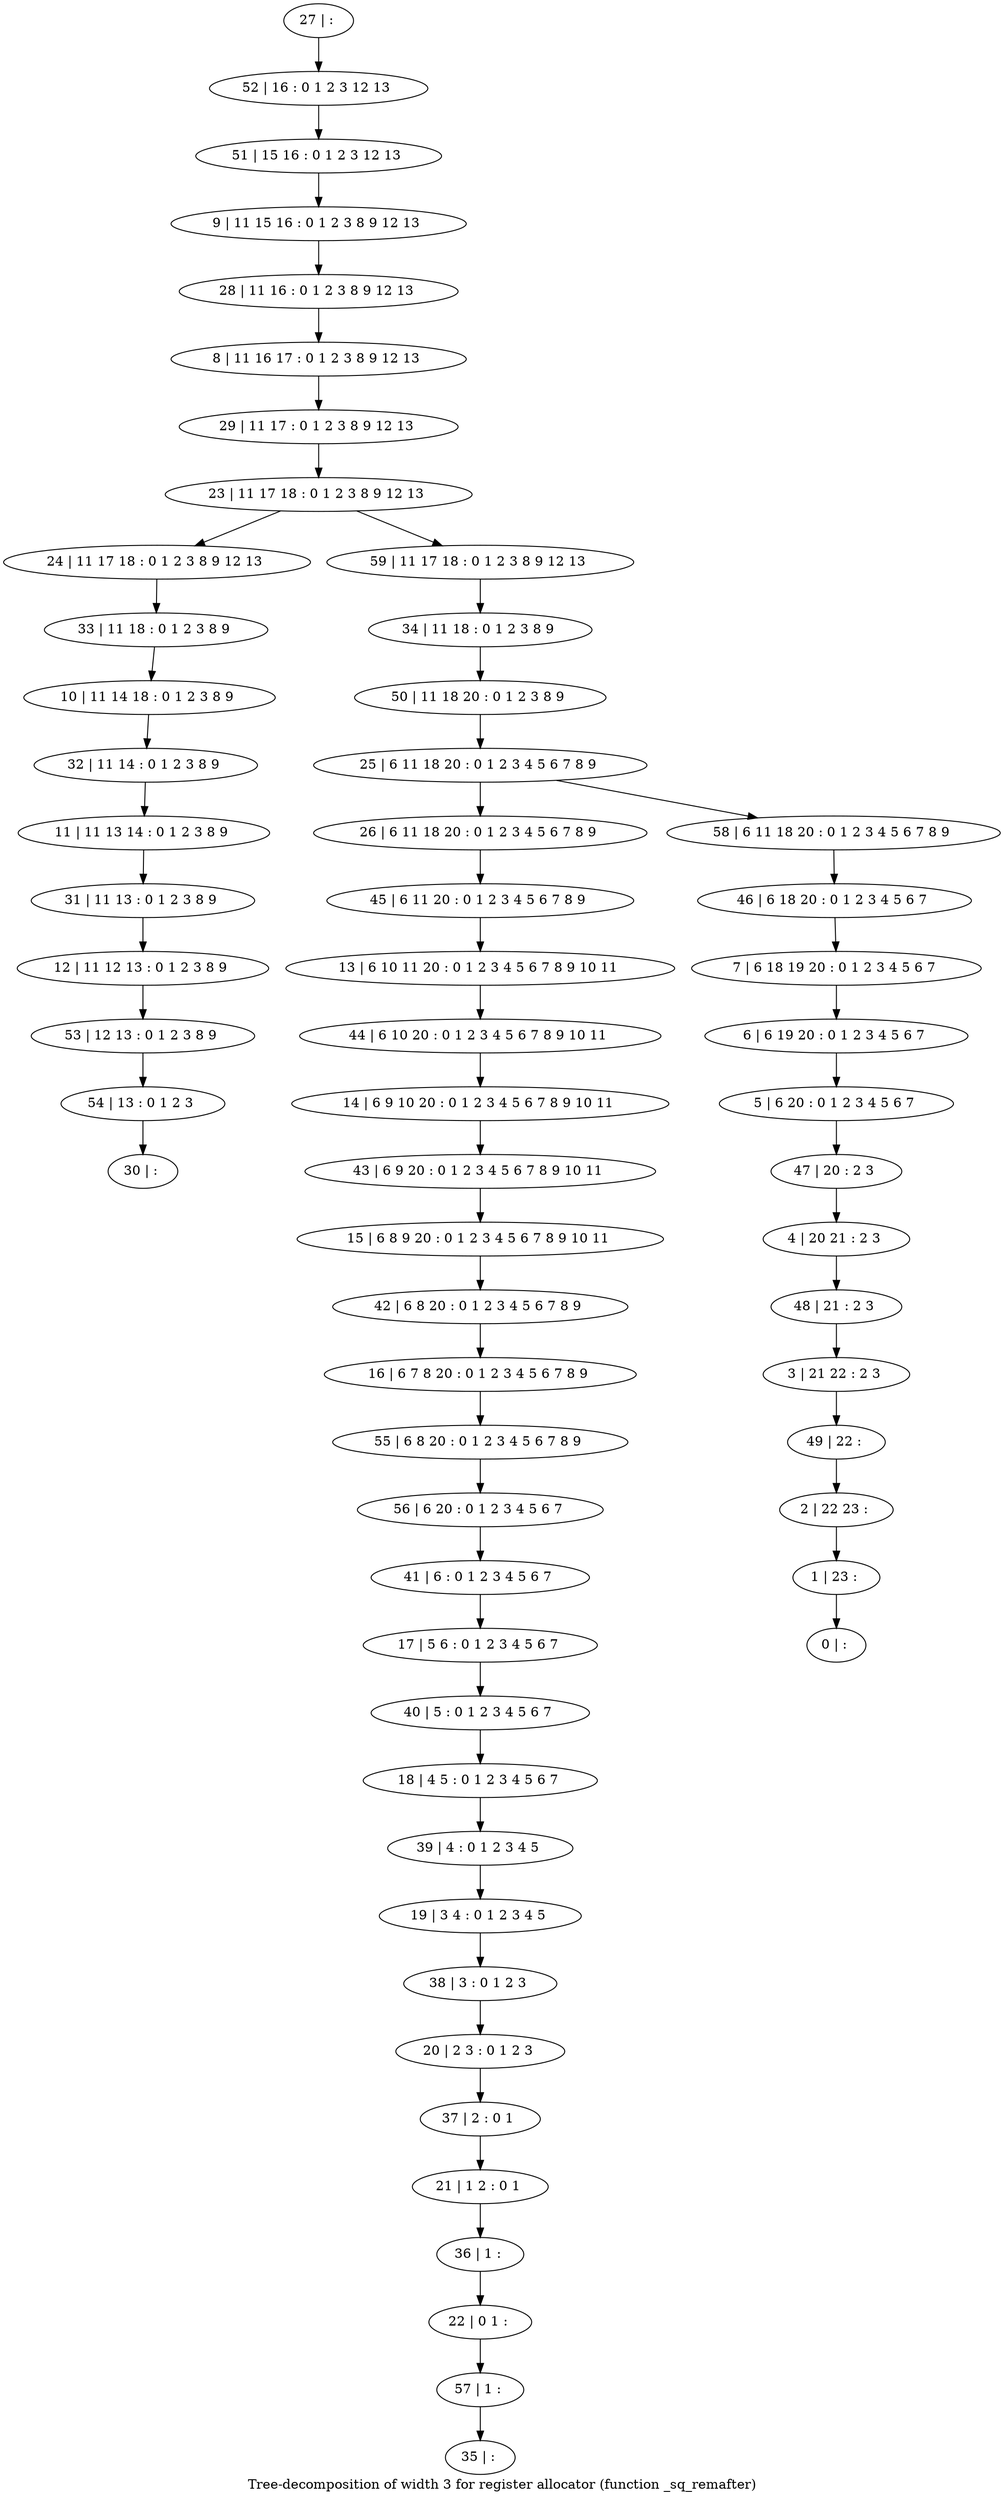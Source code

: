 digraph G {
graph [label="Tree-decomposition of width 3 for register allocator (function _sq_remafter)"]
0[label="0 | : "];
1[label="1 | 23 : "];
2[label="2 | 22 23 : "];
3[label="3 | 21 22 : 2 3 "];
4[label="4 | 20 21 : 2 3 "];
5[label="5 | 6 20 : 0 1 2 3 4 5 6 7 "];
6[label="6 | 6 19 20 : 0 1 2 3 4 5 6 7 "];
7[label="7 | 6 18 19 20 : 0 1 2 3 4 5 6 7 "];
8[label="8 | 11 16 17 : 0 1 2 3 8 9 12 13 "];
9[label="9 | 11 15 16 : 0 1 2 3 8 9 12 13 "];
10[label="10 | 11 14 18 : 0 1 2 3 8 9 "];
11[label="11 | 11 13 14 : 0 1 2 3 8 9 "];
12[label="12 | 11 12 13 : 0 1 2 3 8 9 "];
13[label="13 | 6 10 11 20 : 0 1 2 3 4 5 6 7 8 9 10 11 "];
14[label="14 | 6 9 10 20 : 0 1 2 3 4 5 6 7 8 9 10 11 "];
15[label="15 | 6 8 9 20 : 0 1 2 3 4 5 6 7 8 9 10 11 "];
16[label="16 | 6 7 8 20 : 0 1 2 3 4 5 6 7 8 9 "];
17[label="17 | 5 6 : 0 1 2 3 4 5 6 7 "];
18[label="18 | 4 5 : 0 1 2 3 4 5 6 7 "];
19[label="19 | 3 4 : 0 1 2 3 4 5 "];
20[label="20 | 2 3 : 0 1 2 3 "];
21[label="21 | 1 2 : 0 1 "];
22[label="22 | 0 1 : "];
23[label="23 | 11 17 18 : 0 1 2 3 8 9 12 13 "];
24[label="24 | 11 17 18 : 0 1 2 3 8 9 12 13 "];
25[label="25 | 6 11 18 20 : 0 1 2 3 4 5 6 7 8 9 "];
26[label="26 | 6 11 18 20 : 0 1 2 3 4 5 6 7 8 9 "];
27[label="27 | : "];
28[label="28 | 11 16 : 0 1 2 3 8 9 12 13 "];
29[label="29 | 11 17 : 0 1 2 3 8 9 12 13 "];
30[label="30 | : "];
31[label="31 | 11 13 : 0 1 2 3 8 9 "];
32[label="32 | 11 14 : 0 1 2 3 8 9 "];
33[label="33 | 11 18 : 0 1 2 3 8 9 "];
34[label="34 | 11 18 : 0 1 2 3 8 9 "];
35[label="35 | : "];
36[label="36 | 1 : "];
37[label="37 | 2 : 0 1 "];
38[label="38 | 3 : 0 1 2 3 "];
39[label="39 | 4 : 0 1 2 3 4 5 "];
40[label="40 | 5 : 0 1 2 3 4 5 6 7 "];
41[label="41 | 6 : 0 1 2 3 4 5 6 7 "];
42[label="42 | 6 8 20 : 0 1 2 3 4 5 6 7 8 9 "];
43[label="43 | 6 9 20 : 0 1 2 3 4 5 6 7 8 9 10 11 "];
44[label="44 | 6 10 20 : 0 1 2 3 4 5 6 7 8 9 10 11 "];
45[label="45 | 6 11 20 : 0 1 2 3 4 5 6 7 8 9 "];
46[label="46 | 6 18 20 : 0 1 2 3 4 5 6 7 "];
47[label="47 | 20 : 2 3 "];
48[label="48 | 21 : 2 3 "];
49[label="49 | 22 : "];
50[label="50 | 11 18 20 : 0 1 2 3 8 9 "];
51[label="51 | 15 16 : 0 1 2 3 12 13 "];
52[label="52 | 16 : 0 1 2 3 12 13 "];
53[label="53 | 12 13 : 0 1 2 3 8 9 "];
54[label="54 | 13 : 0 1 2 3 "];
55[label="55 | 6 8 20 : 0 1 2 3 4 5 6 7 8 9 "];
56[label="56 | 6 20 : 0 1 2 3 4 5 6 7 "];
57[label="57 | 1 : "];
58[label="58 | 6 11 18 20 : 0 1 2 3 4 5 6 7 8 9 "];
59[label="59 | 11 17 18 : 0 1 2 3 8 9 12 13 "];
31->12 ;
11->31 ;
32->11 ;
10->32 ;
33->10 ;
24->33 ;
36->22 ;
21->36 ;
37->21 ;
20->37 ;
38->20 ;
19->38 ;
39->19 ;
18->39 ;
40->18 ;
17->40 ;
41->17 ;
42->16 ;
15->42 ;
43->15 ;
14->43 ;
44->14 ;
13->44 ;
45->13 ;
26->45 ;
12->53 ;
54->30 ;
53->54 ;
16->55 ;
56->41 ;
55->56 ;
57->35 ;
22->57 ;
27->52 ;
52->51 ;
51->9 ;
9->28 ;
28->8 ;
8->29 ;
29->23 ;
34->50 ;
50->25 ;
46->7 ;
7->6 ;
6->5 ;
5->47 ;
47->4 ;
4->48 ;
48->3 ;
3->49 ;
49->2 ;
2->1 ;
1->0 ;
58->46 ;
59->34 ;
25->26 ;
25->58 ;
23->24 ;
23->59 ;
}
